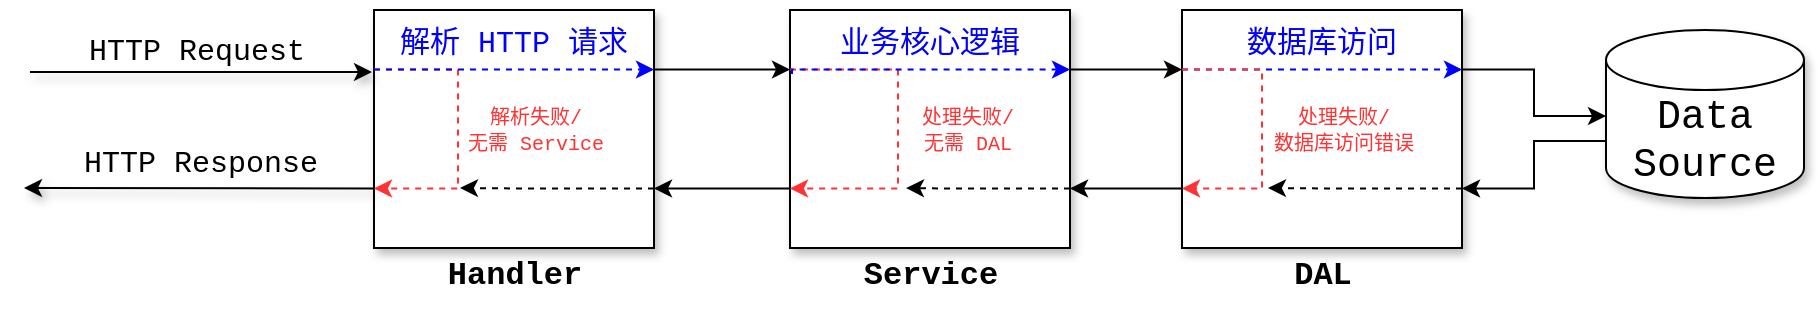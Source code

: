 <mxfile version="14.6.13" type="device"><diagram id="hpPZcCc96WROclnYZSOR" name="第 1 页"><mxGraphModel dx="1678" dy="948" grid="0" gridSize="10" guides="1" tooltips="1" connect="1" arrows="1" fold="1" page="0" pageScale="1" pageWidth="827" pageHeight="1169" math="0" shadow="0"><root><mxCell id="0"/><mxCell id="1" parent="0"/><mxCell id="BYlzSFi7OzLmgVADWltF-1" value="" style="rounded=0;whiteSpace=wrap;html=1;shadow=1;" vertex="1" parent="1"><mxGeometry x="100" y="317" width="140" height="119" as="geometry"/></mxCell><mxCell id="BYlzSFi7OzLmgVADWltF-18" style="edgeStyle=orthogonalEdgeStyle;rounded=0;orthogonalLoop=1;jettySize=auto;html=1;entryX=1;entryY=0.75;entryDx=0;entryDy=0;fontSize=15;exitX=0;exitY=0.75;exitDx=0;exitDy=0;shadow=0;" edge="1" parent="1" source="BYlzSFi7OzLmgVADWltF-2" target="BYlzSFi7OzLmgVADWltF-1"><mxGeometry relative="1" as="geometry"/></mxCell><mxCell id="BYlzSFi7OzLmgVADWltF-2" value="" style="rounded=0;whiteSpace=wrap;html=1;shadow=1;" vertex="1" parent="1"><mxGeometry x="308" y="317" width="140" height="119" as="geometry"/></mxCell><mxCell id="BYlzSFi7OzLmgVADWltF-14" style="edgeStyle=orthogonalEdgeStyle;rounded=0;orthogonalLoop=1;jettySize=auto;html=1;entryX=0;entryY=0;entryDx=0;entryDy=43;entryPerimeter=0;fontSize=15;exitX=1;exitY=0.25;exitDx=0;exitDy=0;shadow=0;" edge="1" parent="1" source="BYlzSFi7OzLmgVADWltF-3" target="BYlzSFi7OzLmgVADWltF-4"><mxGeometry relative="1" as="geometry"/></mxCell><mxCell id="BYlzSFi7OzLmgVADWltF-17" style="edgeStyle=orthogonalEdgeStyle;rounded=0;orthogonalLoop=1;jettySize=auto;html=1;entryX=1;entryY=0.75;entryDx=0;entryDy=0;fontSize=15;exitX=0;exitY=0.75;exitDx=0;exitDy=0;shadow=0;" edge="1" parent="1" source="BYlzSFi7OzLmgVADWltF-3" target="BYlzSFi7OzLmgVADWltF-2"><mxGeometry relative="1" as="geometry"/></mxCell><mxCell id="BYlzSFi7OzLmgVADWltF-3" value="" style="rounded=0;whiteSpace=wrap;html=1;shadow=1;" vertex="1" parent="1"><mxGeometry x="504" y="317" width="140" height="119" as="geometry"/></mxCell><mxCell id="BYlzSFi7OzLmgVADWltF-15" style="edgeStyle=orthogonalEdgeStyle;rounded=0;orthogonalLoop=1;jettySize=auto;html=1;entryX=1;entryY=0.75;entryDx=0;entryDy=0;fontSize=15;exitX=0;exitY=0;exitDx=0;exitDy=55.5;exitPerimeter=0;shadow=0;" edge="1" parent="1" source="BYlzSFi7OzLmgVADWltF-4" target="BYlzSFi7OzLmgVADWltF-3"><mxGeometry relative="1" as="geometry"/></mxCell><mxCell id="BYlzSFi7OzLmgVADWltF-4" value="&lt;font style=&quot;font-size: 20px&quot; face=&quot;Courier New&quot;&gt;Data Source&lt;/font&gt;" style="shape=cylinder3;whiteSpace=wrap;html=1;boundedLbl=1;backgroundOutline=1;size=15;shadow=1;" vertex="1" parent="1"><mxGeometry x="716" y="327" width="99" height="84" as="geometry"/></mxCell><mxCell id="BYlzSFi7OzLmgVADWltF-6" value="&lt;font style=&quot;font-size: 15px;&quot; face=&quot;Courier New&quot;&gt;HTTP Request&lt;/font&gt;" style="text;html=1;strokeColor=none;fillColor=none;align=center;verticalAlign=middle;whiteSpace=wrap;rounded=0;shadow=1;fontSize=15;" vertex="1" parent="1"><mxGeometry x="-69" y="327" width="161" height="20" as="geometry"/></mxCell><mxCell id="BYlzSFi7OzLmgVADWltF-7" value="&lt;font face=&quot;Courier New&quot; style=&quot;font-size: 15px&quot;&gt;解析 HTTP 请求&lt;/font&gt;" style="text;html=1;strokeColor=none;fillColor=none;align=center;verticalAlign=middle;whiteSpace=wrap;rounded=0;fontSize=15;shadow=1;fontColor=#0000FF;" vertex="1" parent="1"><mxGeometry x="110" y="323" width="120" height="20" as="geometry"/></mxCell><mxCell id="BYlzSFi7OzLmgVADWltF-9" value="&lt;font face=&quot;Courier New&quot; style=&quot;font-size: 15px&quot;&gt;业务核心逻辑&lt;/font&gt;" style="text;html=1;strokeColor=none;fillColor=none;align=center;verticalAlign=middle;whiteSpace=wrap;rounded=0;fontSize=15;shadow=1;fontColor=#0000FF;" vertex="1" parent="1"><mxGeometry x="318" y="323" width="120" height="20" as="geometry"/></mxCell><mxCell id="BYlzSFi7OzLmgVADWltF-10" value="" style="endArrow=classic;html=1;shadow=1;" edge="1" parent="1"><mxGeometry width="50" height="50" relative="1" as="geometry"><mxPoint x="-72" y="348" as="sourcePoint"/><mxPoint x="99" y="348" as="targetPoint"/></mxGeometry></mxCell><mxCell id="BYlzSFi7OzLmgVADWltF-11" value="" style="endArrow=classic;html=1;exitX=1;exitY=0.25;exitDx=0;exitDy=0;entryX=0;entryY=0.25;entryDx=0;entryDy=0;shadow=0;" edge="1" parent="1" source="BYlzSFi7OzLmgVADWltF-1" target="BYlzSFi7OzLmgVADWltF-2"><mxGeometry width="50" height="50" relative="1" as="geometry"><mxPoint x="-75" y="358" as="sourcePoint"/><mxPoint x="335" y="347" as="targetPoint"/></mxGeometry></mxCell><mxCell id="BYlzSFi7OzLmgVADWltF-12" value="" style="endArrow=classic;html=1;exitX=1;exitY=0.25;exitDx=0;exitDy=0;entryX=0;entryY=0.25;entryDx=0;entryDy=0;shadow=0;" edge="1" parent="1" source="BYlzSFi7OzLmgVADWltF-2" target="BYlzSFi7OzLmgVADWltF-3"><mxGeometry width="50" height="50" relative="1" as="geometry"><mxPoint x="250" y="356.75" as="sourcePoint"/><mxPoint x="308" y="356.75" as="targetPoint"/></mxGeometry></mxCell><mxCell id="BYlzSFi7OzLmgVADWltF-13" value="&lt;font face=&quot;Courier New&quot; style=&quot;font-size: 15px&quot;&gt;数据库访问&lt;/font&gt;" style="text;html=1;strokeColor=none;fillColor=none;align=center;verticalAlign=middle;whiteSpace=wrap;rounded=0;fontSize=15;shadow=1;fontColor=#0000FF;" vertex="1" parent="1"><mxGeometry x="514" y="323" width="120" height="20" as="geometry"/></mxCell><mxCell id="BYlzSFi7OzLmgVADWltF-19" value="" style="endArrow=classic;html=1;exitX=0;exitY=0.75;exitDx=0;exitDy=0;shadow=1;" edge="1" parent="1" source="BYlzSFi7OzLmgVADWltF-1"><mxGeometry width="50" height="50" relative="1" as="geometry"><mxPoint x="-75" y="358" as="sourcePoint"/><mxPoint x="-75" y="406" as="targetPoint"/></mxGeometry></mxCell><mxCell id="BYlzSFi7OzLmgVADWltF-20" value="&lt;font style=&quot;font-size: 15px;&quot; face=&quot;Courier New&quot;&gt;HTTP Response&lt;/font&gt;" style="text;html=1;strokeColor=none;fillColor=none;align=center;verticalAlign=middle;whiteSpace=wrap;rounded=0;shadow=1;fontSize=15;" vertex="1" parent="1"><mxGeometry x="-67" y="383" width="161" height="20" as="geometry"/></mxCell><mxCell id="BYlzSFi7OzLmgVADWltF-21" style="edgeStyle=orthogonalEdgeStyle;rounded=0;orthogonalLoop=1;jettySize=auto;html=1;entryX=0;entryY=0.75;entryDx=0;entryDy=0;shadow=0;fontSize=15;exitX=0;exitY=0.25;exitDx=0;exitDy=0;dashed=1;strokeColor=#FF3333;" edge="1" parent="1" source="BYlzSFi7OzLmgVADWltF-1" target="BYlzSFi7OzLmgVADWltF-1"><mxGeometry relative="1" as="geometry"><Array as="points"><mxPoint x="142" y="347"/><mxPoint x="142" y="406"/></Array></mxGeometry></mxCell><mxCell id="BYlzSFi7OzLmgVADWltF-22" value="&lt;font face=&quot;Courier New&quot; style=&quot;font-size: 10px;&quot; color=&quot;#ff3333&quot;&gt;解析失败/&lt;br style=&quot;font-size: 10px;&quot;&gt;无需 Service&lt;/font&gt;" style="text;html=1;strokeColor=none;fillColor=none;align=center;verticalAlign=middle;whiteSpace=wrap;rounded=0;fontSize=10;shadow=1;" vertex="1" parent="1"><mxGeometry x="135" y="366.5" width="92" height="20" as="geometry"/></mxCell><mxCell id="BYlzSFi7OzLmgVADWltF-23" style="edgeStyle=orthogonalEdgeStyle;rounded=0;orthogonalLoop=1;jettySize=auto;html=1;entryX=0;entryY=0.75;entryDx=0;entryDy=0;shadow=0;dashed=1;fontSize=15;strokeColor=#FF3333;exitX=0;exitY=0.25;exitDx=0;exitDy=0;" edge="1" parent="1" source="BYlzSFi7OzLmgVADWltF-2" target="BYlzSFi7OzLmgVADWltF-2"><mxGeometry relative="1" as="geometry"><Array as="points"><mxPoint x="362" y="347"/><mxPoint x="362" y="406"/></Array></mxGeometry></mxCell><mxCell id="BYlzSFi7OzLmgVADWltF-25" value="&lt;font style=&quot;font-size: 10px;&quot; face=&quot;Courier New&quot; color=&quot;#ff3333&quot;&gt;处理失败/&lt;br style=&quot;font-size: 10px;&quot;&gt;无需 DAL&lt;/font&gt;" style="text;html=1;strokeColor=none;fillColor=none;align=center;verticalAlign=middle;whiteSpace=wrap;rounded=0;shadow=1;fontSize=10;" vertex="1" parent="1"><mxGeometry x="363" y="366.5" width="68" height="20" as="geometry"/></mxCell><mxCell id="BYlzSFi7OzLmgVADWltF-26" style="edgeStyle=orthogonalEdgeStyle;rounded=0;orthogonalLoop=1;jettySize=auto;html=1;entryX=1;entryY=0.25;entryDx=0;entryDy=0;shadow=0;dashed=1;fontSize=15;exitX=0;exitY=0.25;exitDx=0;exitDy=0;strokeColor=#0000FF;" edge="1" parent="1" source="BYlzSFi7OzLmgVADWltF-1" target="BYlzSFi7OzLmgVADWltF-1"><mxGeometry relative="1" as="geometry"><Array as="points"><mxPoint x="170" y="347"/><mxPoint x="170" y="347"/></Array></mxGeometry></mxCell><mxCell id="BYlzSFi7OzLmgVADWltF-27" style="edgeStyle=orthogonalEdgeStyle;rounded=0;orthogonalLoop=1;jettySize=auto;html=1;entryX=1;entryY=0.25;entryDx=0;entryDy=0;shadow=0;dashed=1;fontSize=15;strokeColor=#0000FF;" edge="1" parent="1" target="BYlzSFi7OzLmgVADWltF-2"><mxGeometry relative="1" as="geometry"><mxPoint x="309" y="349" as="sourcePoint"/><mxPoint x="250" y="356.75" as="targetPoint"/><Array as="points"><mxPoint x="309" y="347"/></Array></mxGeometry></mxCell><mxCell id="BYlzSFi7OzLmgVADWltF-28" style="edgeStyle=orthogonalEdgeStyle;rounded=0;orthogonalLoop=1;jettySize=auto;html=1;entryX=1;entryY=0.25;entryDx=0;entryDy=0;shadow=0;dashed=1;fontSize=15;strokeColor=#0000FF;exitX=0;exitY=0.25;exitDx=0;exitDy=0;" edge="1" parent="1" source="BYlzSFi7OzLmgVADWltF-3" target="BYlzSFi7OzLmgVADWltF-3"><mxGeometry relative="1" as="geometry"><mxPoint x="319" y="359" as="sourcePoint"/><mxPoint x="458" y="356.75" as="targetPoint"/><Array as="points"><mxPoint x="601" y="347"/><mxPoint x="601" y="347"/></Array></mxGeometry></mxCell><mxCell id="BYlzSFi7OzLmgVADWltF-29" style="edgeStyle=orthogonalEdgeStyle;rounded=0;orthogonalLoop=1;jettySize=auto;html=1;entryX=0;entryY=0.75;entryDx=0;entryDy=0;shadow=0;dashed=1;fontSize=15;strokeColor=#FF3333;exitX=0;exitY=0.25;exitDx=0;exitDy=0;" edge="1" parent="1" source="BYlzSFi7OzLmgVADWltF-3" target="BYlzSFi7OzLmgVADWltF-3"><mxGeometry relative="1" as="geometry"><mxPoint x="318" y="356.75" as="sourcePoint"/><mxPoint x="318" y="416.25" as="targetPoint"/><Array as="points"><mxPoint x="544" y="347"/><mxPoint x="544" y="406"/></Array></mxGeometry></mxCell><mxCell id="BYlzSFi7OzLmgVADWltF-30" value="&lt;font style=&quot;font-size: 10px;&quot; face=&quot;Courier New&quot; color=&quot;#ff3333&quot;&gt;处理失败/&lt;br style=&quot;font-size: 10px;&quot;&gt;数据库访问错误&lt;br style=&quot;font-size: 10px;&quot;&gt;&lt;/font&gt;" style="text;html=1;strokeColor=none;fillColor=none;align=center;verticalAlign=middle;whiteSpace=wrap;rounded=0;shadow=1;fontSize=10;" vertex="1" parent="1"><mxGeometry x="536" y="366.5" width="98" height="20" as="geometry"/></mxCell><mxCell id="BYlzSFi7OzLmgVADWltF-32" style="edgeStyle=orthogonalEdgeStyle;rounded=0;orthogonalLoop=1;jettySize=auto;html=1;shadow=0;dashed=1;fontSize=15;exitX=1;exitY=0.75;exitDx=0;exitDy=0;" edge="1" parent="1" source="BYlzSFi7OzLmgVADWltF-3"><mxGeometry relative="1" as="geometry"><mxPoint x="514.0" y="356.75" as="sourcePoint"/><mxPoint x="547" y="406" as="targetPoint"/><Array as="points"><mxPoint x="587" y="406"/><mxPoint x="587" y="406"/></Array></mxGeometry></mxCell><mxCell id="BYlzSFi7OzLmgVADWltF-33" style="edgeStyle=orthogonalEdgeStyle;rounded=0;orthogonalLoop=1;jettySize=auto;html=1;shadow=0;dashed=1;fontSize=15;exitX=1;exitY=0.75;exitDx=0;exitDy=0;" edge="1" parent="1"><mxGeometry relative="1" as="geometry"><mxPoint x="448" y="406.25" as="sourcePoint"/><mxPoint x="366" y="406" as="targetPoint"/><Array as="points"><mxPoint x="391" y="406"/><mxPoint x="391" y="406"/></Array></mxGeometry></mxCell><mxCell id="BYlzSFi7OzLmgVADWltF-34" style="edgeStyle=orthogonalEdgeStyle;rounded=0;orthogonalLoop=1;jettySize=auto;html=1;shadow=0;dashed=1;fontSize=15;exitX=1;exitY=0.75;exitDx=0;exitDy=0;" edge="1" parent="1"><mxGeometry relative="1" as="geometry"><mxPoint x="240" y="406.25" as="sourcePoint"/><mxPoint x="143" y="406" as="targetPoint"/><Array as="points"><mxPoint x="183" y="406"/><mxPoint x="183" y="406"/></Array></mxGeometry></mxCell><mxCell id="BYlzSFi7OzLmgVADWltF-35" value="&lt;font face=&quot;Courier New&quot; style=&quot;font-size: 16px&quot; color=&quot;#000000&quot;&gt;Handler&lt;/font&gt;" style="text;html=1;strokeColor=none;fillColor=none;align=center;verticalAlign=middle;whiteSpace=wrap;rounded=0;fontSize=15;shadow=1;fontColor=#0000FF;fontStyle=1" vertex="1" parent="1"><mxGeometry x="134.5" y="440" width="71" height="20" as="geometry"/></mxCell><mxCell id="BYlzSFi7OzLmgVADWltF-36" value="&lt;font face=&quot;Courier New&quot; style=&quot;font-size: 16px&quot; color=&quot;#000000&quot;&gt;Service&lt;/font&gt;" style="text;html=1;strokeColor=none;fillColor=none;align=center;verticalAlign=middle;whiteSpace=wrap;rounded=0;fontSize=15;shadow=1;fontColor=#0000FF;fontStyle=1" vertex="1" parent="1"><mxGeometry x="342.5" y="440" width="71" height="20" as="geometry"/></mxCell><mxCell id="BYlzSFi7OzLmgVADWltF-37" value="&lt;font face=&quot;Courier New&quot; style=&quot;font-size: 16px&quot; color=&quot;#000000&quot;&gt;DAL&lt;/font&gt;" style="text;html=1;strokeColor=none;fillColor=none;align=center;verticalAlign=middle;whiteSpace=wrap;rounded=0;fontSize=15;shadow=1;fontColor=#0000FF;fontStyle=1" vertex="1" parent="1"><mxGeometry x="538.5" y="440" width="71" height="20" as="geometry"/></mxCell></root></mxGraphModel></diagram></mxfile>